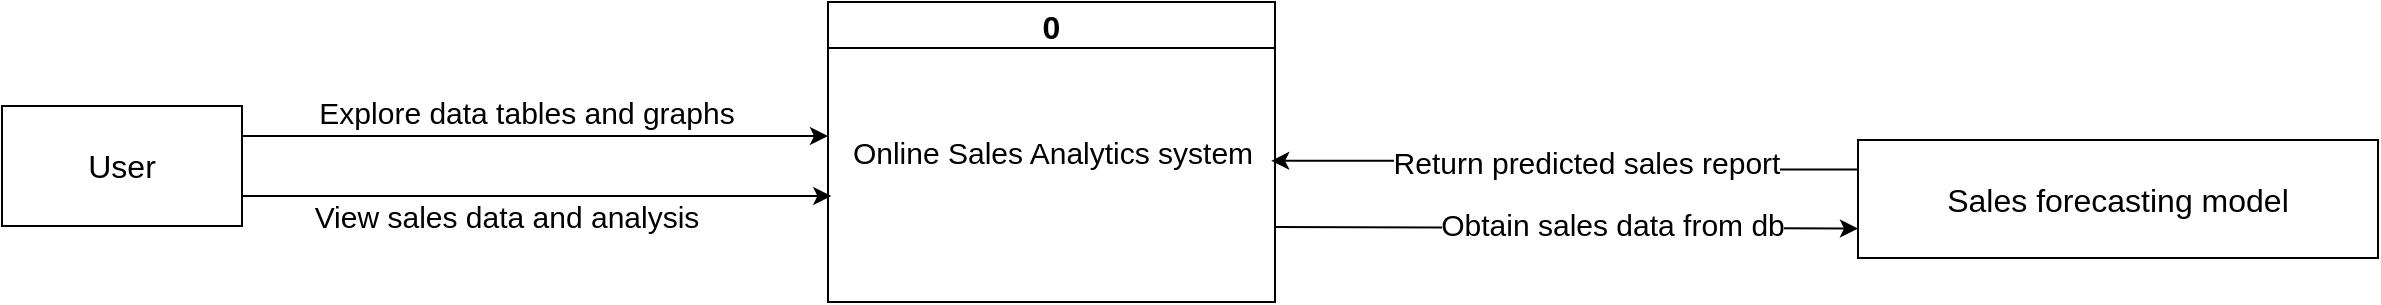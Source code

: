 <mxfile version="22.1.16" type="github">
  <diagram name="Page-1" id="157MY7tqHtxdynqmj1PK">
    <mxGraphModel dx="1850" dy="522" grid="0" gridSize="10" guides="1" tooltips="1" connect="1" arrows="1" fold="1" page="0" pageScale="1" pageWidth="850" pageHeight="1100" math="0" shadow="0">
      <root>
        <mxCell id="0" />
        <mxCell id="1" parent="0" />
        <mxCell id="dbFl1_X2jzq28ZrgJ7Md-6" style="rounded=0;orthogonalLoop=1;jettySize=auto;html=1;exitX=1;exitY=0.75;exitDx=0;exitDy=0;entryX=0;entryY=0.75;entryDx=0;entryDy=0;" edge="1" parent="1" source="oe0KPoGTlrfMrWEbi1mf-1" target="oe0KPoGTlrfMrWEbi1mf-3">
          <mxGeometry relative="1" as="geometry">
            <mxPoint x="189.5" y="216.5" as="sourcePoint" />
            <mxPoint x="409" y="149" as="targetPoint" />
          </mxGeometry>
        </mxCell>
        <mxCell id="dbFl1_X2jzq28ZrgJ7Md-7" value="&lt;font style=&quot;font-size: 15px;&quot;&gt;Obtain sales data from db&lt;/font&gt;" style="edgeLabel;html=1;align=center;verticalAlign=middle;resizable=0;points=[];" vertex="1" connectable="0" parent="dbFl1_X2jzq28ZrgJ7Md-6">
          <mxGeometry x="0.04" y="14" relative="1" as="geometry">
            <mxPoint x="17" y="12" as="offset" />
          </mxGeometry>
        </mxCell>
        <mxCell id="oe0KPoGTlrfMrWEbi1mf-1" value="0" style="swimlane;fontSize=16;" parent="1" vertex="1">
          <mxGeometry x="-34" y="81" width="223.5" height="150" as="geometry" />
        </mxCell>
        <mxCell id="oe0KPoGTlrfMrWEbi1mf-2" value="&lt;font style=&quot;font-size: 15px;&quot;&gt;Online Sales Analytics system&lt;/font&gt;" style="text;html=1;align=center;verticalAlign=middle;resizable=0;points=[];autosize=1;strokeColor=none;fillColor=none;fontSize=16;" parent="oe0KPoGTlrfMrWEbi1mf-1" vertex="1">
          <mxGeometry x="2.75" y="59" width="218" height="32" as="geometry" />
        </mxCell>
        <mxCell id="dbFl1_X2jzq28ZrgJ7Md-8" style="edgeStyle=orthogonalEdgeStyle;rounded=0;orthogonalLoop=1;jettySize=auto;html=1;exitX=0;exitY=0.25;exitDx=0;exitDy=0;entryX=1.004;entryY=0.638;entryDx=0;entryDy=0;entryPerimeter=0;" edge="1" parent="1" source="oe0KPoGTlrfMrWEbi1mf-3" target="oe0KPoGTlrfMrWEbi1mf-2">
          <mxGeometry relative="1" as="geometry" />
        </mxCell>
        <mxCell id="dbFl1_X2jzq28ZrgJ7Md-9" value="&lt;font style=&quot;font-size: 15px;&quot;&gt;Return predicted sales report&lt;/font&gt;" style="edgeLabel;html=1;align=center;verticalAlign=middle;resizable=0;points=[];" vertex="1" connectable="0" parent="dbFl1_X2jzq28ZrgJ7Md-8">
          <mxGeometry x="0.042" y="-2" relative="1" as="geometry">
            <mxPoint x="14" y="2" as="offset" />
          </mxGeometry>
        </mxCell>
        <mxCell id="oe0KPoGTlrfMrWEbi1mf-3" value="Sales forecasting model" style="rounded=0;whiteSpace=wrap;html=1;fontSize=16;" parent="1" vertex="1">
          <mxGeometry x="481" y="150" width="260" height="59" as="geometry" />
        </mxCell>
        <mxCell id="dbFl1_X2jzq28ZrgJ7Md-1" style="rounded=0;orthogonalLoop=1;jettySize=auto;html=1;exitX=1;exitY=0.75;exitDx=0;exitDy=0;entryX=-0.005;entryY=1.188;entryDx=0;entryDy=0;entryPerimeter=0;" edge="1" parent="1" source="oe0KPoGTlrfMrWEbi1mf-4" target="oe0KPoGTlrfMrWEbi1mf-2">
          <mxGeometry relative="1" as="geometry">
            <mxPoint x="-329" y="148" as="sourcePoint" />
            <mxPoint x="-34" y="187.5" as="targetPoint" />
          </mxGeometry>
        </mxCell>
        <mxCell id="dbFl1_X2jzq28ZrgJ7Md-2" value="&lt;font style=&quot;font-size: 15px;&quot;&gt;View sales data and analysis&lt;br&gt;&lt;/font&gt;" style="edgeLabel;html=1;align=center;verticalAlign=middle;resizable=0;points=[];" vertex="1" connectable="0" parent="dbFl1_X2jzq28ZrgJ7Md-1">
          <mxGeometry x="0.297" y="-1" relative="1" as="geometry">
            <mxPoint x="-59" y="9" as="offset" />
          </mxGeometry>
        </mxCell>
        <mxCell id="dbFl1_X2jzq28ZrgJ7Md-3" style="edgeStyle=orthogonalEdgeStyle;rounded=0;orthogonalLoop=1;jettySize=auto;html=1;exitX=1;exitY=0.25;exitDx=0;exitDy=0;" edge="1" parent="1" source="oe0KPoGTlrfMrWEbi1mf-4">
          <mxGeometry relative="1" as="geometry">
            <mxPoint x="-34" y="148" as="targetPoint" />
          </mxGeometry>
        </mxCell>
        <mxCell id="dbFl1_X2jzq28ZrgJ7Md-4" value="&lt;span style=&quot;font-size: 15px;&quot;&gt;Explore data tables and graphs&lt;/span&gt;" style="edgeLabel;html=1;align=center;verticalAlign=middle;resizable=0;points=[];" vertex="1" connectable="0" parent="dbFl1_X2jzq28ZrgJ7Md-3">
          <mxGeometry x="0.095" y="-5" relative="1" as="geometry">
            <mxPoint x="-18" y="-18" as="offset" />
          </mxGeometry>
        </mxCell>
        <mxCell id="oe0KPoGTlrfMrWEbi1mf-4" value="User" style="rounded=0;whiteSpace=wrap;html=1;fontSize=16;" parent="1" vertex="1">
          <mxGeometry x="-447" y="133" width="120" height="60" as="geometry" />
        </mxCell>
      </root>
    </mxGraphModel>
  </diagram>
</mxfile>
